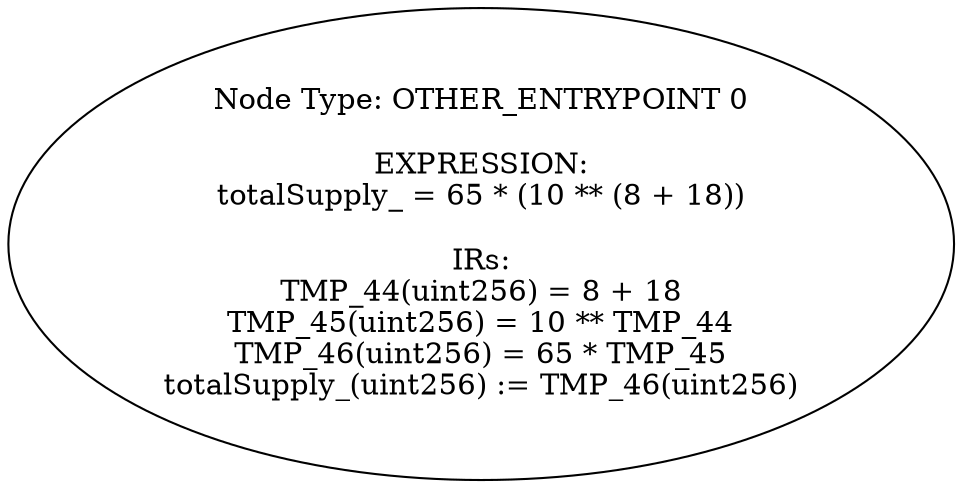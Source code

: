 digraph{
0[label="Node Type: OTHER_ENTRYPOINT 0

EXPRESSION:
totalSupply_ = 65 * (10 ** (8 + 18))

IRs:
TMP_44(uint256) = 8 + 18
TMP_45(uint256) = 10 ** TMP_44
TMP_46(uint256) = 65 * TMP_45
totalSupply_(uint256) := TMP_46(uint256)"];
}
